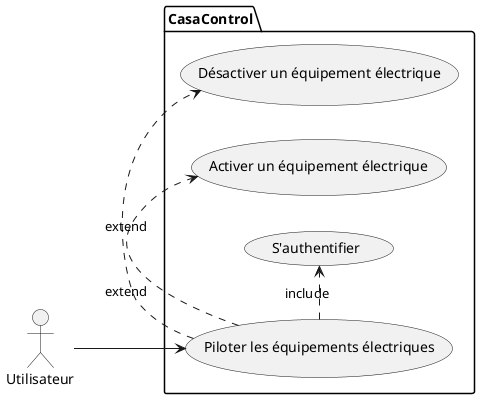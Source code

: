 @startuml CasaControl
left to right direction

actor Utilisateur as u
Package CasaControl {
  usecase "Piloter les équipements électriques" as UC1
  usecase "Activer un équipement électrique" as UC3
  usecase "Désactiver un équipement électrique" as UC4
  usecase "S'authentifier" as UC2

}

UC1 .> UC4 : extend
UC1 .> UC3 : extend
UC1 .> UC2 : include

u --> UC1


@enduml